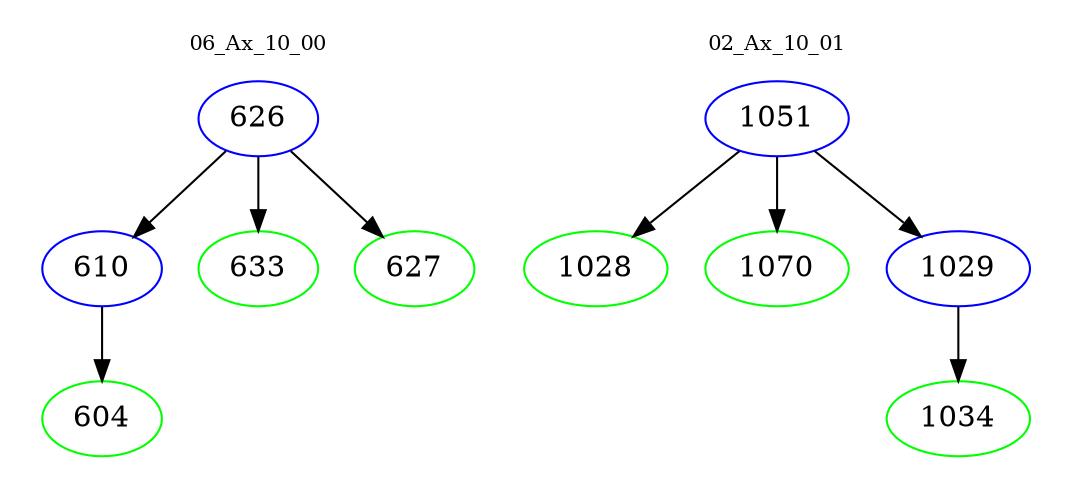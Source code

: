digraph{
subgraph cluster_0 {
color = white
label = "06_Ax_10_00";
fontsize=10;
T0_626 [label="626", color="blue"]
T0_626 -> T0_610 [color="black"]
T0_610 [label="610", color="blue"]
T0_610 -> T0_604 [color="black"]
T0_604 [label="604", color="green"]
T0_626 -> T0_633 [color="black"]
T0_633 [label="633", color="green"]
T0_626 -> T0_627 [color="black"]
T0_627 [label="627", color="green"]
}
subgraph cluster_1 {
color = white
label = "02_Ax_10_01";
fontsize=10;
T1_1051 [label="1051", color="blue"]
T1_1051 -> T1_1028 [color="black"]
T1_1028 [label="1028", color="green"]
T1_1051 -> T1_1070 [color="black"]
T1_1070 [label="1070", color="green"]
T1_1051 -> T1_1029 [color="black"]
T1_1029 [label="1029", color="blue"]
T1_1029 -> T1_1034 [color="black"]
T1_1034 [label="1034", color="green"]
}
}
